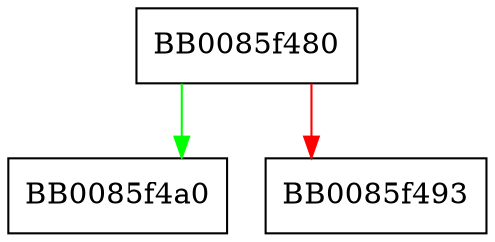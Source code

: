 digraph ossl_err_load_EC_strings {
  node [shape="box"];
  graph [splines=ortho];
  BB0085f480 -> BB0085f4a0 [color="green"];
  BB0085f480 -> BB0085f493 [color="red"];
}